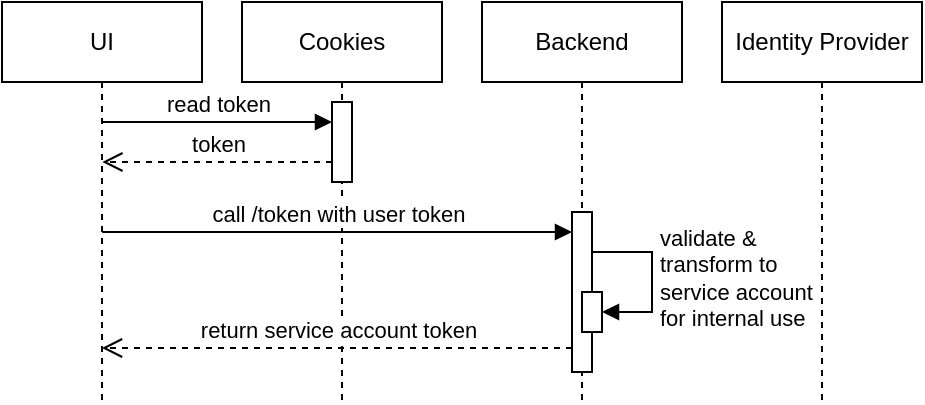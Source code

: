 <mxfile version="21.2.1" type="device">
  <diagram id="Bc04I7TCDvSDuP7WDcWQ" name="Page-1">
    <mxGraphModel dx="586" dy="526" grid="1" gridSize="10" guides="1" tooltips="1" connect="1" arrows="1" fold="1" page="1" pageScale="1" pageWidth="827" pageHeight="1169" math="0" shadow="0">
      <root>
        <mxCell id="0" />
        <mxCell id="1" parent="0" />
        <mxCell id="t8yKJ0as-Rpzu8ex0gig-1" value="UI" style="shape=umlLifeline;perimeter=lifelinePerimeter;whiteSpace=wrap;html=1;container=0;dropTarget=0;collapsible=0;recursiveResize=0;outlineConnect=0;portConstraint=eastwest;newEdgeStyle={&quot;edgeStyle&quot;:&quot;elbowEdgeStyle&quot;,&quot;elbow&quot;:&quot;vertical&quot;,&quot;curved&quot;:0,&quot;rounded&quot;:0};" vertex="1" parent="1">
          <mxGeometry x="220" y="160" width="100" height="200" as="geometry" />
        </mxCell>
        <mxCell id="t8yKJ0as-Rpzu8ex0gig-2" value="Backend" style="shape=umlLifeline;perimeter=lifelinePerimeter;whiteSpace=wrap;html=1;container=0;dropTarget=0;collapsible=0;recursiveResize=0;outlineConnect=0;portConstraint=eastwest;newEdgeStyle={&quot;edgeStyle&quot;:&quot;elbowEdgeStyle&quot;,&quot;elbow&quot;:&quot;vertical&quot;,&quot;curved&quot;:0,&quot;rounded&quot;:0};" vertex="1" parent="1">
          <mxGeometry x="460" y="160" width="100" height="200" as="geometry" />
        </mxCell>
        <mxCell id="t8yKJ0as-Rpzu8ex0gig-3" value="" style="html=1;points=[];perimeter=orthogonalPerimeter;outlineConnect=0;targetShapes=umlLifeline;portConstraint=eastwest;newEdgeStyle={&quot;edgeStyle&quot;:&quot;elbowEdgeStyle&quot;,&quot;elbow&quot;:&quot;vertical&quot;,&quot;curved&quot;:0,&quot;rounded&quot;:0};" vertex="1" parent="t8yKJ0as-Rpzu8ex0gig-2">
          <mxGeometry x="45" y="105" width="10" height="80" as="geometry" />
        </mxCell>
        <mxCell id="t8yKJ0as-Rpzu8ex0gig-4" value="" style="html=1;points=[];perimeter=orthogonalPerimeter;outlineConnect=0;targetShapes=umlLifeline;portConstraint=eastwest;newEdgeStyle={&quot;edgeStyle&quot;:&quot;elbowEdgeStyle&quot;,&quot;elbow&quot;:&quot;vertical&quot;,&quot;curved&quot;:0,&quot;rounded&quot;:0};" vertex="1" parent="t8yKJ0as-Rpzu8ex0gig-2">
          <mxGeometry x="50" y="145" width="10" height="20" as="geometry" />
        </mxCell>
        <mxCell id="t8yKJ0as-Rpzu8ex0gig-5" value="validate &amp;amp;&lt;br&gt;transform to &lt;br&gt;service account &lt;br&gt;for internal use" style="html=1;align=left;spacingLeft=2;endArrow=block;rounded=0;edgeStyle=orthogonalEdgeStyle;curved=0;rounded=0;" edge="1" parent="t8yKJ0as-Rpzu8ex0gig-2" target="t8yKJ0as-Rpzu8ex0gig-4">
          <mxGeometry relative="1" as="geometry">
            <mxPoint x="55" y="125" as="sourcePoint" />
            <Array as="points">
              <mxPoint x="85" y="125" />
              <mxPoint x="85" y="155" />
            </Array>
          </mxGeometry>
        </mxCell>
        <mxCell id="t8yKJ0as-Rpzu8ex0gig-6" value="Cookies" style="shape=umlLifeline;perimeter=lifelinePerimeter;whiteSpace=wrap;html=1;container=0;dropTarget=0;collapsible=0;recursiveResize=0;outlineConnect=0;portConstraint=eastwest;newEdgeStyle={&quot;edgeStyle&quot;:&quot;elbowEdgeStyle&quot;,&quot;elbow&quot;:&quot;vertical&quot;,&quot;curved&quot;:0,&quot;rounded&quot;:0};" vertex="1" parent="1">
          <mxGeometry x="340" y="160" width="100" height="200" as="geometry" />
        </mxCell>
        <mxCell id="t8yKJ0as-Rpzu8ex0gig-8" value="" style="html=1;points=[];perimeter=orthogonalPerimeter;outlineConnect=0;targetShapes=umlLifeline;portConstraint=eastwest;newEdgeStyle={&quot;edgeStyle&quot;:&quot;elbowEdgeStyle&quot;,&quot;elbow&quot;:&quot;vertical&quot;,&quot;curved&quot;:0,&quot;rounded&quot;:0};" vertex="1" parent="t8yKJ0as-Rpzu8ex0gig-6">
          <mxGeometry x="45" y="50" width="10" height="40" as="geometry" />
        </mxCell>
        <mxCell id="t8yKJ0as-Rpzu8ex0gig-9" value="Identity Provider" style="shape=umlLifeline;perimeter=lifelinePerimeter;whiteSpace=wrap;html=1;container=0;dropTarget=0;collapsible=0;recursiveResize=0;outlineConnect=0;portConstraint=eastwest;newEdgeStyle={&quot;edgeStyle&quot;:&quot;elbowEdgeStyle&quot;,&quot;elbow&quot;:&quot;vertical&quot;,&quot;curved&quot;:0,&quot;rounded&quot;:0};" vertex="1" parent="1">
          <mxGeometry x="580" y="160" width="100" height="200" as="geometry" />
        </mxCell>
        <mxCell id="t8yKJ0as-Rpzu8ex0gig-11" value="call /token with user token" style="html=1;verticalAlign=bottom;endArrow=block;edgeStyle=elbowEdgeStyle;elbow=vertical;curved=0;rounded=0;" edge="1" parent="1" target="t8yKJ0as-Rpzu8ex0gig-3">
          <mxGeometry relative="1" as="geometry">
            <mxPoint x="270.074" y="275" as="sourcePoint" />
            <Array as="points">
              <mxPoint x="400" y="275" />
            </Array>
          </mxGeometry>
        </mxCell>
        <mxCell id="t8yKJ0as-Rpzu8ex0gig-12" value="return service account token" style="html=1;verticalAlign=bottom;endArrow=open;dashed=1;endSize=8;edgeStyle=elbowEdgeStyle;elbow=vertical;curved=0;rounded=0;entryX=0.501;entryY=0.8;entryDx=0;entryDy=0;entryPerimeter=0;" edge="1" parent="1">
          <mxGeometry x="-0.002" relative="1" as="geometry">
            <mxPoint x="270.1" y="333" as="targetPoint" />
            <Array as="points">
              <mxPoint x="270" y="333" />
            </Array>
            <mxPoint x="505" y="333" as="sourcePoint" />
            <mxPoint as="offset" />
          </mxGeometry>
        </mxCell>
        <mxCell id="t8yKJ0as-Rpzu8ex0gig-16" value="read token" style="html=1;verticalAlign=bottom;endArrow=block;edgeStyle=elbowEdgeStyle;elbow=vertical;curved=0;rounded=0;" edge="1" parent="1" target="t8yKJ0as-Rpzu8ex0gig-8">
          <mxGeometry relative="1" as="geometry">
            <mxPoint x="270.197" y="220" as="sourcePoint" />
            <Array as="points">
              <mxPoint x="330" y="220" />
              <mxPoint x="350" y="210" />
            </Array>
          </mxGeometry>
        </mxCell>
        <mxCell id="t8yKJ0as-Rpzu8ex0gig-17" value="token" style="html=1;verticalAlign=bottom;endArrow=open;dashed=1;endSize=8;edgeStyle=elbowEdgeStyle;elbow=vertical;curved=0;rounded=0;" edge="1" parent="1" source="t8yKJ0as-Rpzu8ex0gig-8">
          <mxGeometry relative="1" as="geometry">
            <mxPoint x="270.197" y="240.0" as="targetPoint" />
            <Array as="points">
              <mxPoint x="353" y="240" />
            </Array>
          </mxGeometry>
        </mxCell>
      </root>
    </mxGraphModel>
  </diagram>
</mxfile>
